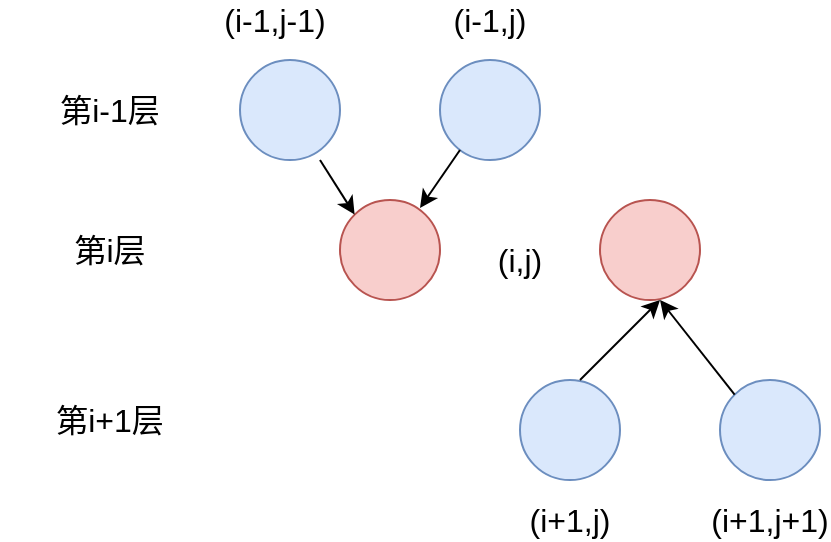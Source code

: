 <mxfile version="13.6.6" type="device"><diagram id="gNngOT4fMqAe8OorgIB7" name="第 1 页"><mxGraphModel dx="1422" dy="713" grid="1" gridSize="10" guides="1" tooltips="1" connect="1" arrows="1" fold="1" page="1" pageScale="1" pageWidth="827" pageHeight="1169" math="0" shadow="0"><root><mxCell id="0"/><mxCell id="1" parent="0"/><mxCell id="Xnl3eTrJHBSUmFN15WX3-1" value="" style="ellipse;whiteSpace=wrap;html=1;aspect=fixed;fillColor=#dae8fc;strokeColor=#6c8ebf;fontSize=16;" vertex="1" parent="1"><mxGeometry x="180" y="170" width="50" height="50" as="geometry"/></mxCell><mxCell id="Xnl3eTrJHBSUmFN15WX3-2" value="" style="ellipse;whiteSpace=wrap;html=1;aspect=fixed;fillColor=#dae8fc;strokeColor=#6c8ebf;fontSize=16;" vertex="1" parent="1"><mxGeometry x="280" y="170" width="50" height="50" as="geometry"/></mxCell><mxCell id="Xnl3eTrJHBSUmFN15WX3-3" value="" style="ellipse;whiteSpace=wrap;html=1;aspect=fixed;fillColor=#f8cecc;strokeColor=#b85450;fontSize=16;" vertex="1" parent="1"><mxGeometry x="230" y="240" width="50" height="50" as="geometry"/></mxCell><mxCell id="Xnl3eTrJHBSUmFN15WX3-4" value="第i-1层" style="text;html=1;strokeColor=none;fillColor=none;align=center;verticalAlign=middle;whiteSpace=wrap;rounded=0;fontSize=16;" vertex="1" parent="1"><mxGeometry x="60" y="185" width="110" height="20" as="geometry"/></mxCell><mxCell id="Xnl3eTrJHBSUmFN15WX3-5" value="第i层" style="text;html=1;strokeColor=none;fillColor=none;align=center;verticalAlign=middle;whiteSpace=wrap;rounded=0;fontSize=16;" vertex="1" parent="1"><mxGeometry x="60" y="255" width="110" height="20" as="geometry"/></mxCell><mxCell id="Xnl3eTrJHBSUmFN15WX3-6" value="" style="ellipse;whiteSpace=wrap;html=1;aspect=fixed;fillColor=#f8cecc;strokeColor=#b85450;fontSize=16;" vertex="1" parent="1"><mxGeometry x="360" y="240" width="50" height="50" as="geometry"/></mxCell><mxCell id="Xnl3eTrJHBSUmFN15WX3-7" value="" style="ellipse;whiteSpace=wrap;html=1;aspect=fixed;fillColor=#dae8fc;strokeColor=#6c8ebf;fontSize=16;" vertex="1" parent="1"><mxGeometry x="320" y="330" width="50" height="50" as="geometry"/></mxCell><mxCell id="Xnl3eTrJHBSUmFN15WX3-8" value="" style="ellipse;whiteSpace=wrap;html=1;aspect=fixed;fillColor=#dae8fc;strokeColor=#6c8ebf;fontSize=16;" vertex="1" parent="1"><mxGeometry x="420" y="330" width="50" height="50" as="geometry"/></mxCell><mxCell id="Xnl3eTrJHBSUmFN15WX3-9" value="" style="endArrow=classic;html=1;entryX=0;entryY=0;entryDx=0;entryDy=0;fontSize=16;" edge="1" parent="1" target="Xnl3eTrJHBSUmFN15WX3-3"><mxGeometry width="50" height="50" relative="1" as="geometry"><mxPoint x="220" y="220" as="sourcePoint"/><mxPoint x="240" y="260" as="targetPoint"/></mxGeometry></mxCell><mxCell id="Xnl3eTrJHBSUmFN15WX3-10" value="" style="endArrow=classic;html=1;fontSize=16;" edge="1" parent="1"><mxGeometry width="50" height="50" relative="1" as="geometry"><mxPoint x="290" y="215" as="sourcePoint"/><mxPoint x="270" y="244" as="targetPoint"/></mxGeometry></mxCell><mxCell id="Xnl3eTrJHBSUmFN15WX3-11" value="" style="endArrow=classic;html=1;fontSize=16;" edge="1" parent="1"><mxGeometry width="50" height="50" relative="1" as="geometry"><mxPoint x="350" y="330" as="sourcePoint"/><mxPoint x="390" y="290" as="targetPoint"/></mxGeometry></mxCell><mxCell id="Xnl3eTrJHBSUmFN15WX3-12" value="" style="endArrow=classic;html=1;exitX=0;exitY=0;exitDx=0;exitDy=0;fontSize=16;" edge="1" parent="1" source="Xnl3eTrJHBSUmFN15WX3-8"><mxGeometry width="50" height="50" relative="1" as="geometry"><mxPoint x="410" y="350" as="sourcePoint"/><mxPoint x="390" y="290" as="targetPoint"/></mxGeometry></mxCell><mxCell id="Xnl3eTrJHBSUmFN15WX3-13" value="(i+1,j)" style="text;html=1;strokeColor=none;fillColor=none;align=center;verticalAlign=middle;whiteSpace=wrap;rounded=0;fontSize=16;" vertex="1" parent="1"><mxGeometry x="325" y="390" width="40" height="20" as="geometry"/></mxCell><mxCell id="Xnl3eTrJHBSUmFN15WX3-14" value="(i+1,j+1)" style="text;html=1;strokeColor=none;fillColor=none;align=center;verticalAlign=middle;whiteSpace=wrap;rounded=0;fontSize=16;" vertex="1" parent="1"><mxGeometry x="425" y="390" width="40" height="20" as="geometry"/></mxCell><mxCell id="Xnl3eTrJHBSUmFN15WX3-15" value="(i,j)" style="text;html=1;strokeColor=none;fillColor=none;align=center;verticalAlign=middle;whiteSpace=wrap;rounded=0;fontSize=16;" vertex="1" parent="1"><mxGeometry x="300" y="260" width="40" height="20" as="geometry"/></mxCell><mxCell id="Xnl3eTrJHBSUmFN15WX3-16" value="(i-1,j-1)" style="text;html=1;strokeColor=none;fillColor=none;align=center;verticalAlign=middle;whiteSpace=wrap;rounded=0;fontSize=16;" vertex="1" parent="1"><mxGeometry x="165" y="140" width="65" height="20" as="geometry"/></mxCell><mxCell id="Xnl3eTrJHBSUmFN15WX3-17" value="(i-1,j)" style="text;html=1;strokeColor=none;fillColor=none;align=center;verticalAlign=middle;whiteSpace=wrap;rounded=0;fontSize=16;" vertex="1" parent="1"><mxGeometry x="285" y="140" width="40" height="20" as="geometry"/></mxCell><mxCell id="Xnl3eTrJHBSUmFN15WX3-18" value="第i+1层" style="text;html=1;strokeColor=none;fillColor=none;align=center;verticalAlign=middle;whiteSpace=wrap;rounded=0;fontSize=16;" vertex="1" parent="1"><mxGeometry x="60" y="340" width="110" height="20" as="geometry"/></mxCell></root></mxGraphModel></diagram></mxfile>